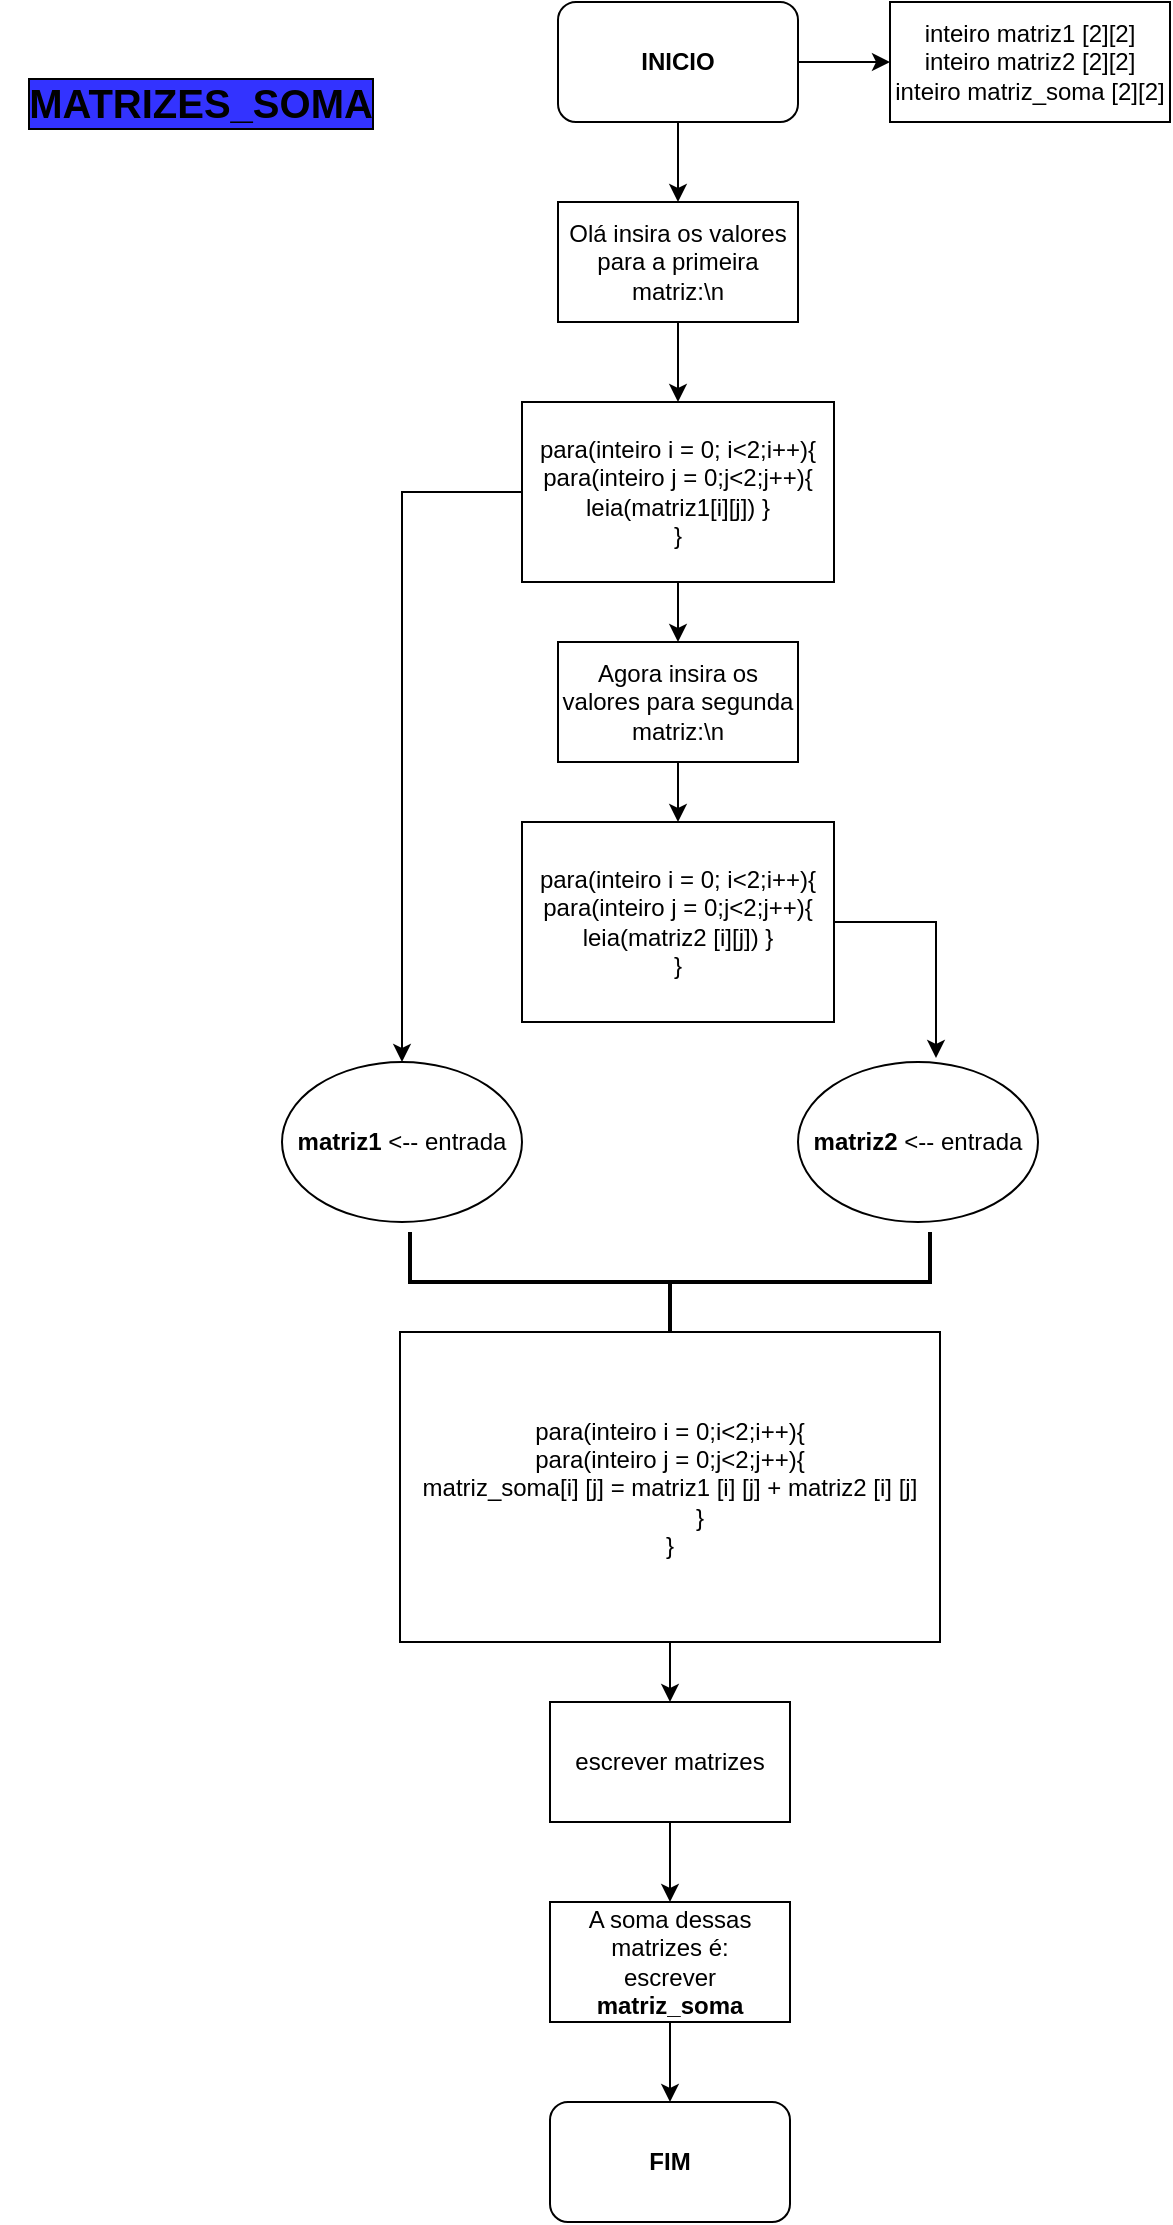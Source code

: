 <mxfile version="24.4.6" type="github">
  <diagram name="Página-1" id="tVF3IE6NfxoX46WaIEN7">
    <mxGraphModel dx="880" dy="468" grid="1" gridSize="10" guides="1" tooltips="1" connect="1" arrows="1" fold="1" page="1" pageScale="1" pageWidth="827" pageHeight="1169" math="0" shadow="0">
      <root>
        <mxCell id="0" />
        <mxCell id="1" parent="0" />
        <mxCell id="yXxl7fko-1Pc8aINExcv-2" style="edgeStyle=orthogonalEdgeStyle;rounded=0;orthogonalLoop=1;jettySize=auto;html=1;" edge="1" parent="1" source="yXxl7fko-1Pc8aINExcv-1">
          <mxGeometry relative="1" as="geometry">
            <mxPoint x="520" y="60" as="targetPoint" />
          </mxGeometry>
        </mxCell>
        <mxCell id="yXxl7fko-1Pc8aINExcv-5" style="edgeStyle=orthogonalEdgeStyle;rounded=0;orthogonalLoop=1;jettySize=auto;html=1;" edge="1" parent="1" source="yXxl7fko-1Pc8aINExcv-1">
          <mxGeometry relative="1" as="geometry">
            <mxPoint x="414" y="130" as="targetPoint" />
          </mxGeometry>
        </mxCell>
        <mxCell id="yXxl7fko-1Pc8aINExcv-1" value="&lt;b&gt;INICIO&lt;/b&gt;" style="rounded=1;whiteSpace=wrap;html=1;" vertex="1" parent="1">
          <mxGeometry x="354" y="30" width="120" height="60" as="geometry" />
        </mxCell>
        <mxCell id="yXxl7fko-1Pc8aINExcv-3" value="inteiro matriz1 [2][2]&lt;div&gt;inteiro matriz2 [2][2]&lt;/div&gt;&lt;div&gt;inteiro matriz_soma [2][2]&lt;/div&gt;" style="rounded=0;whiteSpace=wrap;html=1;" vertex="1" parent="1">
          <mxGeometry x="520" y="30" width="140" height="60" as="geometry" />
        </mxCell>
        <mxCell id="yXxl7fko-1Pc8aINExcv-9" style="edgeStyle=orthogonalEdgeStyle;rounded=0;orthogonalLoop=1;jettySize=auto;html=1;" edge="1" parent="1" source="yXxl7fko-1Pc8aINExcv-6">
          <mxGeometry relative="1" as="geometry">
            <mxPoint x="414" y="350" as="targetPoint" />
          </mxGeometry>
        </mxCell>
        <mxCell id="yXxl7fko-1Pc8aINExcv-6" value="para(inteiro i = 0; i&amp;lt;2;i++){&lt;div&gt;para(inteiro j = 0;j&amp;lt;2;j++){&lt;/div&gt;&lt;div&gt;leia(matriz1[i][j]) }&lt;/div&gt;&lt;div&gt;}&lt;/div&gt;" style="rounded=0;whiteSpace=wrap;html=1;" vertex="1" parent="1">
          <mxGeometry x="336" y="230" width="156" height="90" as="geometry" />
        </mxCell>
        <mxCell id="yXxl7fko-1Pc8aINExcv-8" style="edgeStyle=orthogonalEdgeStyle;rounded=0;orthogonalLoop=1;jettySize=auto;html=1;entryX=0.5;entryY=0;entryDx=0;entryDy=0;" edge="1" parent="1" source="yXxl7fko-1Pc8aINExcv-7" target="yXxl7fko-1Pc8aINExcv-6">
          <mxGeometry relative="1" as="geometry" />
        </mxCell>
        <mxCell id="yXxl7fko-1Pc8aINExcv-7" value="Olá insira os valores para a primeira matriz:\n" style="rounded=0;whiteSpace=wrap;html=1;" vertex="1" parent="1">
          <mxGeometry x="354" y="130" width="120" height="60" as="geometry" />
        </mxCell>
        <mxCell id="yXxl7fko-1Pc8aINExcv-11" style="edgeStyle=orthogonalEdgeStyle;rounded=0;orthogonalLoop=1;jettySize=auto;html=1;" edge="1" parent="1" source="yXxl7fko-1Pc8aINExcv-10">
          <mxGeometry relative="1" as="geometry">
            <mxPoint x="414" y="440" as="targetPoint" />
          </mxGeometry>
        </mxCell>
        <mxCell id="yXxl7fko-1Pc8aINExcv-10" value="Agora insira os valores para segunda matriz:\n" style="rounded=0;whiteSpace=wrap;html=1;" vertex="1" parent="1">
          <mxGeometry x="354" y="350" width="120" height="60" as="geometry" />
        </mxCell>
        <mxCell id="yXxl7fko-1Pc8aINExcv-12" value="para(inteiro i = 0; i&amp;lt;2;i++){&lt;div&gt;para(inteiro j = 0;j&amp;lt;2;j++){&lt;/div&gt;&lt;div&gt;leia(matriz2 [i][j]) }&lt;/div&gt;&lt;div&gt;}&lt;/div&gt;" style="rounded=0;whiteSpace=wrap;html=1;" vertex="1" parent="1">
          <mxGeometry x="336" y="440" width="156" height="100" as="geometry" />
        </mxCell>
        <mxCell id="yXxl7fko-1Pc8aINExcv-13" value="" style="endArrow=classic;html=1;rounded=0;exitX=0;exitY=0.5;exitDx=0;exitDy=0;entryX=0.5;entryY=0;entryDx=0;entryDy=0;" edge="1" parent="1" source="yXxl7fko-1Pc8aINExcv-6" target="yXxl7fko-1Pc8aINExcv-15">
          <mxGeometry width="50" height="50" relative="1" as="geometry">
            <mxPoint x="390" y="470" as="sourcePoint" />
            <mxPoint x="190" y="580" as="targetPoint" />
            <Array as="points">
              <mxPoint x="276" y="275" />
            </Array>
          </mxGeometry>
        </mxCell>
        <mxCell id="yXxl7fko-1Pc8aINExcv-15" value="&lt;b&gt;matriz1 &lt;/b&gt;&amp;lt;-- entrada" style="ellipse;whiteSpace=wrap;html=1;" vertex="1" parent="1">
          <mxGeometry x="216" y="560" width="120" height="80" as="geometry" />
        </mxCell>
        <mxCell id="yXxl7fko-1Pc8aINExcv-16" value="&lt;b&gt;matriz2 &lt;/b&gt;&amp;lt;-- entrada" style="ellipse;whiteSpace=wrap;html=1;" vertex="1" parent="1">
          <mxGeometry x="474" y="560" width="120" height="80" as="geometry" />
        </mxCell>
        <mxCell id="yXxl7fko-1Pc8aINExcv-17" value="" style="endArrow=classic;html=1;rounded=0;exitX=1;exitY=0.5;exitDx=0;exitDy=0;entryX=0.575;entryY=-0.025;entryDx=0;entryDy=0;entryPerimeter=0;" edge="1" parent="1" source="yXxl7fko-1Pc8aINExcv-12" target="yXxl7fko-1Pc8aINExcv-16">
          <mxGeometry width="50" height="50" relative="1" as="geometry">
            <mxPoint x="390" y="570" as="sourcePoint" />
            <mxPoint x="440" y="520" as="targetPoint" />
            <Array as="points">
              <mxPoint x="543" y="490" />
            </Array>
          </mxGeometry>
        </mxCell>
        <mxCell id="yXxl7fko-1Pc8aINExcv-18" value="" style="strokeWidth=2;html=1;shape=mxgraph.flowchart.annotation_2;align=left;labelPosition=right;pointerEvents=1;direction=north;" vertex="1" parent="1">
          <mxGeometry x="280" y="645" width="260" height="50" as="geometry" />
        </mxCell>
        <mxCell id="yXxl7fko-1Pc8aINExcv-20" style="edgeStyle=orthogonalEdgeStyle;rounded=0;orthogonalLoop=1;jettySize=auto;html=1;" edge="1" parent="1" source="yXxl7fko-1Pc8aINExcv-19">
          <mxGeometry relative="1" as="geometry">
            <mxPoint x="410" y="880" as="targetPoint" />
          </mxGeometry>
        </mxCell>
        <mxCell id="yXxl7fko-1Pc8aINExcv-19" value="para(inteiro i = 0;i&amp;lt;2;i++){&lt;br&gt;para(inteiro j = 0;j&amp;lt;2;j++){&lt;div&gt;matriz_soma[i] [j] = matriz1 [i] [j] + matriz2 [i] [j]&lt;/div&gt;&lt;div&gt;&lt;span style=&quot;white-space: pre;&quot;&gt;&#x9;&lt;/span&gt;&amp;nbsp;}&lt;/div&gt;&lt;div&gt;}&lt;/div&gt;" style="rounded=0;whiteSpace=wrap;html=1;" vertex="1" parent="1">
          <mxGeometry x="275" y="695" width="270" height="155" as="geometry" />
        </mxCell>
        <mxCell id="yXxl7fko-1Pc8aINExcv-24" style="edgeStyle=orthogonalEdgeStyle;rounded=0;orthogonalLoop=1;jettySize=auto;html=1;entryX=0.5;entryY=0;entryDx=0;entryDy=0;" edge="1" parent="1" source="yXxl7fko-1Pc8aINExcv-21" target="yXxl7fko-1Pc8aINExcv-23">
          <mxGeometry relative="1" as="geometry" />
        </mxCell>
        <mxCell id="yXxl7fko-1Pc8aINExcv-21" value="escrever matrizes" style="rounded=0;whiteSpace=wrap;html=1;" vertex="1" parent="1">
          <mxGeometry x="350" y="880" width="120" height="60" as="geometry" />
        </mxCell>
        <mxCell id="yXxl7fko-1Pc8aINExcv-25" style="edgeStyle=orthogonalEdgeStyle;rounded=0;orthogonalLoop=1;jettySize=auto;html=1;" edge="1" parent="1" source="yXxl7fko-1Pc8aINExcv-23">
          <mxGeometry relative="1" as="geometry">
            <mxPoint x="410" y="1080" as="targetPoint" />
          </mxGeometry>
        </mxCell>
        <mxCell id="yXxl7fko-1Pc8aINExcv-23" value="A soma dessas matrizes é:&lt;div&gt;escrever&lt;br&gt;&lt;div&gt;&lt;b&gt;matriz_soma&lt;/b&gt;&lt;/div&gt;&lt;/div&gt;" style="rounded=0;whiteSpace=wrap;html=1;" vertex="1" parent="1">
          <mxGeometry x="350" y="980" width="120" height="60" as="geometry" />
        </mxCell>
        <mxCell id="yXxl7fko-1Pc8aINExcv-26" value="&lt;b&gt;FIM&lt;/b&gt;" style="rounded=1;whiteSpace=wrap;html=1;" vertex="1" parent="1">
          <mxGeometry x="350" y="1080" width="120" height="60" as="geometry" />
        </mxCell>
        <mxCell id="yXxl7fko-1Pc8aINExcv-27" value="&lt;b&gt;&lt;font style=&quot;font-size: 20px;&quot;&gt;MATRIZES_SOMA&lt;/font&gt;&lt;/b&gt;" style="text;html=1;align=center;verticalAlign=middle;resizable=0;points=[];autosize=1;strokeColor=none;fillColor=none;labelBorderColor=default;labelBackgroundColor=#3333FF;" vertex="1" parent="1">
          <mxGeometry x="75" y="60" width="200" height="40" as="geometry" />
        </mxCell>
      </root>
    </mxGraphModel>
  </diagram>
</mxfile>

